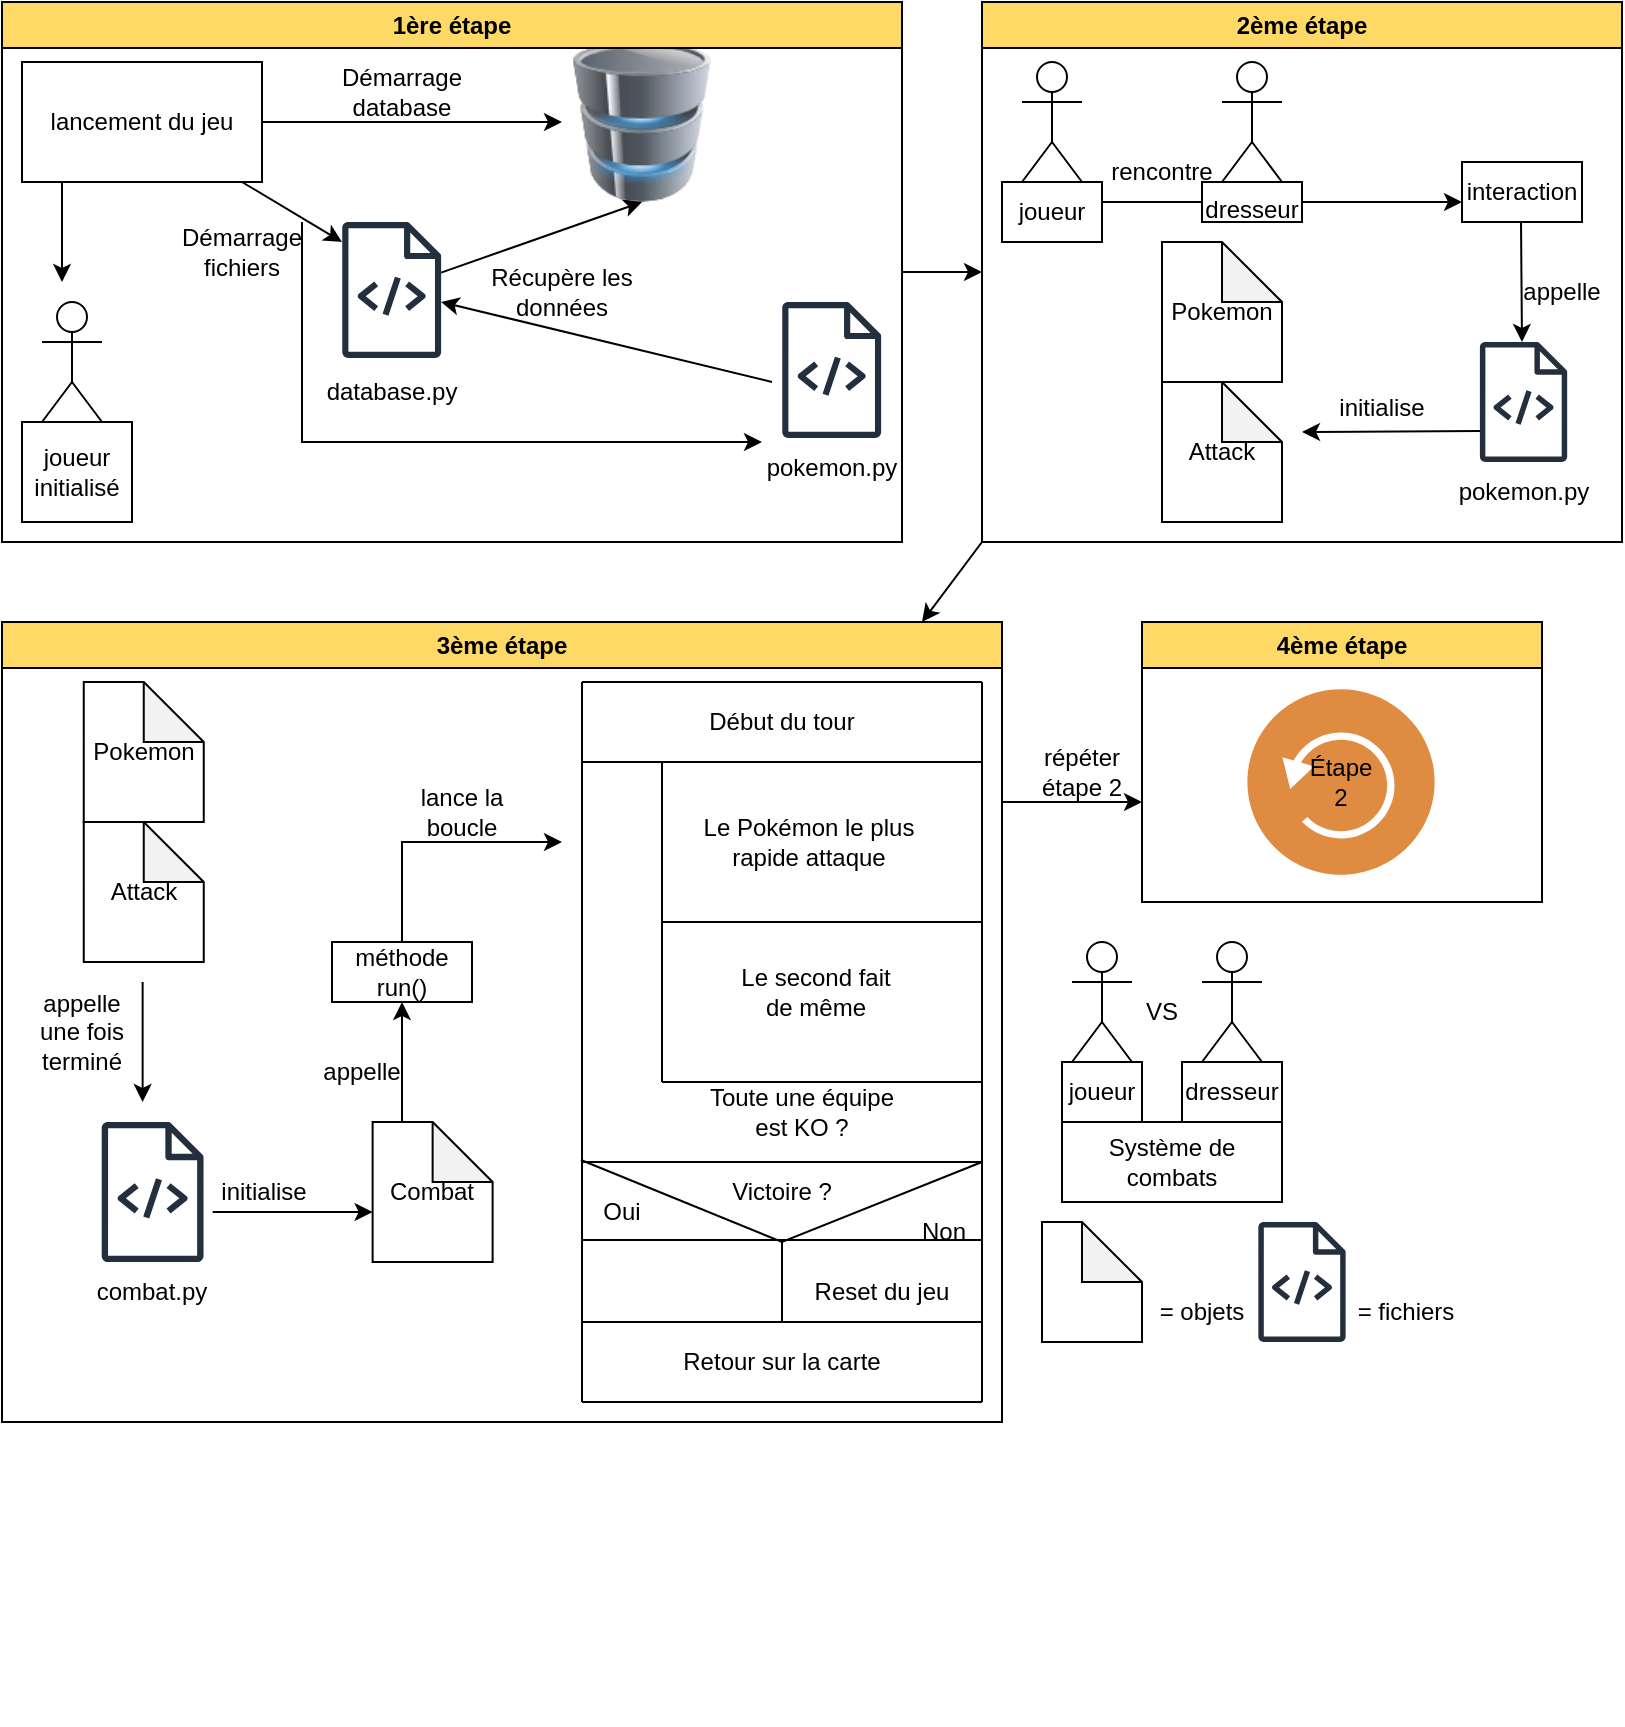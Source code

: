 <mxfile version="24.7.5">
  <diagram name="Page-1" id="R1P1iKcJD7yiHj85TyFV">
    <mxGraphModel dx="1658" dy="828" grid="1" gridSize="10" guides="1" tooltips="1" connect="1" arrows="1" fold="1" page="1" pageScale="1" pageWidth="827" pageHeight="1169" math="0" shadow="0">
      <root>
        <mxCell id="0" />
        <mxCell id="1" parent="0" />
        <mxCell id="o2rhCC7C27m-onlKAYk0-3" value="" style="image;html=1;image=img/lib/clip_art/computers/Database_128x128.png" vertex="1" parent="1">
          <mxGeometry x="290" y="30" width="80" height="80" as="geometry" />
        </mxCell>
        <mxCell id="o2rhCC7C27m-onlKAYk0-54" style="edgeStyle=orthogonalEdgeStyle;rounded=0;orthogonalLoop=1;jettySize=auto;html=1;entryX=0;entryY=0.5;entryDx=0;entryDy=0;" edge="1" parent="1" source="o2rhCC7C27m-onlKAYk0-26" target="o2rhCC7C27m-onlKAYk0-53">
          <mxGeometry relative="1" as="geometry" />
        </mxCell>
        <mxCell id="o2rhCC7C27m-onlKAYk0-26" value="1ère étape" style="swimlane;whiteSpace=wrap;html=1;fillColor=#FFD966;" vertex="1" parent="1">
          <mxGeometry x="10" y="10" width="450" height="270" as="geometry">
            <mxRectangle x="30" y="10" width="100" height="30" as="alternateBounds" />
          </mxGeometry>
        </mxCell>
        <mxCell id="o2rhCC7C27m-onlKAYk0-11" value="Récupère les données" style="text;html=1;align=center;verticalAlign=middle;whiteSpace=wrap;rounded=0;rotation=0;" vertex="1" parent="o2rhCC7C27m-onlKAYk0-26">
          <mxGeometry x="240" y="130" width="80" height="30" as="geometry" />
        </mxCell>
        <mxCell id="o2rhCC7C27m-onlKAYk0-40" value="" style="endArrow=classic;html=1;rounded=0;exitX=1;exitY=0;exitDx=0;exitDy=0;" edge="1" parent="o2rhCC7C27m-onlKAYk0-26" source="o2rhCC7C27m-onlKAYk0-8">
          <mxGeometry width="50" height="50" relative="1" as="geometry">
            <mxPoint x="150" y="170" as="sourcePoint" />
            <mxPoint x="380" y="220" as="targetPoint" />
            <Array as="points">
              <mxPoint x="150" y="220" />
            </Array>
          </mxGeometry>
        </mxCell>
        <mxCell id="o2rhCC7C27m-onlKAYk0-19" value="Actor" style="shape=umlActor;verticalLabelPosition=bottom;verticalAlign=top;html=1;outlineConnect=0;" vertex="1" parent="o2rhCC7C27m-onlKAYk0-26">
          <mxGeometry x="20" y="150" width="30" height="60" as="geometry" />
        </mxCell>
        <mxCell id="o2rhCC7C27m-onlKAYk0-20" value="joueur&lt;div&gt;initialisé&lt;/div&gt;" style="rounded=0;whiteSpace=wrap;html=1;" vertex="1" parent="o2rhCC7C27m-onlKAYk0-26">
          <mxGeometry x="10" y="210" width="55" height="50" as="geometry" />
        </mxCell>
        <mxCell id="o2rhCC7C27m-onlKAYk0-1" value="lancement du jeu" style="rounded=0;whiteSpace=wrap;html=1;" vertex="1" parent="1">
          <mxGeometry x="20" y="40" width="120" height="60" as="geometry" />
        </mxCell>
        <mxCell id="o2rhCC7C27m-onlKAYk0-2" value="" style="endArrow=classic;html=1;rounded=0;entryX=0;entryY=0.5;entryDx=0;entryDy=0;" edge="1" parent="1" target="o2rhCC7C27m-onlKAYk0-3">
          <mxGeometry width="50" height="50" relative="1" as="geometry">
            <mxPoint x="140" y="70" as="sourcePoint" />
            <mxPoint x="220" y="70" as="targetPoint" />
          </mxGeometry>
        </mxCell>
        <mxCell id="o2rhCC7C27m-onlKAYk0-5" value="" style="endArrow=classic;html=1;rounded=0;" edge="1" parent="1" source="o2rhCC7C27m-onlKAYk0-1">
          <mxGeometry width="50" height="50" relative="1" as="geometry">
            <mxPoint x="80" y="150" as="sourcePoint" />
            <mxPoint x="180" y="130" as="targetPoint" />
          </mxGeometry>
        </mxCell>
        <mxCell id="o2rhCC7C27m-onlKAYk0-6" value="" style="sketch=0;outlineConnect=0;fontColor=#232F3E;gradientColor=none;fillColor=#232F3D;strokeColor=none;dashed=0;verticalLabelPosition=bottom;verticalAlign=top;align=center;html=1;fontSize=12;fontStyle=0;aspect=fixed;pointerEvents=1;shape=mxgraph.aws4.source_code;" vertex="1" parent="1">
          <mxGeometry x="180" y="120" width="49.69" height="68" as="geometry" />
        </mxCell>
        <mxCell id="o2rhCC7C27m-onlKAYk0-7" value="Démarrage database" style="text;html=1;align=center;verticalAlign=middle;whiteSpace=wrap;rounded=0;" vertex="1" parent="1">
          <mxGeometry x="180" y="40" width="60" height="30" as="geometry" />
        </mxCell>
        <mxCell id="o2rhCC7C27m-onlKAYk0-8" value="Démarrage fichiers" style="text;html=1;align=center;verticalAlign=middle;whiteSpace=wrap;rounded=0;" vertex="1" parent="1">
          <mxGeometry x="100" y="120" width="60" height="30" as="geometry" />
        </mxCell>
        <mxCell id="o2rhCC7C27m-onlKAYk0-9" value="" style="endArrow=classic;html=1;rounded=0;" edge="1" parent="1" source="o2rhCC7C27m-onlKAYk0-6">
          <mxGeometry width="50" height="50" relative="1" as="geometry">
            <mxPoint x="250" y="170" as="sourcePoint" />
            <mxPoint x="330" y="110" as="targetPoint" />
            <Array as="points">
              <mxPoint x="330" y="110" />
            </Array>
          </mxGeometry>
        </mxCell>
        <mxCell id="o2rhCC7C27m-onlKAYk0-15" value="" style="sketch=0;outlineConnect=0;fontColor=#232F3E;gradientColor=none;fillColor=#232F3D;strokeColor=none;dashed=0;verticalLabelPosition=bottom;verticalAlign=top;align=center;html=1;fontSize=12;fontStyle=0;aspect=fixed;pointerEvents=1;shape=mxgraph.aws4.source_code;" vertex="1" parent="1">
          <mxGeometry x="400" y="160" width="49.69" height="68" as="geometry" />
        </mxCell>
        <mxCell id="o2rhCC7C27m-onlKAYk0-18" value="" style="endArrow=classic;html=1;rounded=0;" edge="1" parent="1">
          <mxGeometry width="50" height="50" relative="1" as="geometry">
            <mxPoint x="40" y="100" as="sourcePoint" />
            <mxPoint x="40" y="150" as="targetPoint" />
          </mxGeometry>
        </mxCell>
        <mxCell id="o2rhCC7C27m-onlKAYk0-22" value="database.py" style="text;html=1;align=center;verticalAlign=middle;whiteSpace=wrap;rounded=0;" vertex="1" parent="1">
          <mxGeometry x="175" y="190" width="60" height="30" as="geometry" />
        </mxCell>
        <mxCell id="o2rhCC7C27m-onlKAYk0-23" value="pokemon.py" style="text;html=1;align=center;verticalAlign=middle;whiteSpace=wrap;rounded=0;" vertex="1" parent="1">
          <mxGeometry x="395" y="228" width="60" height="30" as="geometry" />
        </mxCell>
        <mxCell id="o2rhCC7C27m-onlKAYk0-29" value="Actor" style="shape=umlActor;verticalLabelPosition=bottom;verticalAlign=top;html=1;outlineConnect=0;" vertex="1" parent="1">
          <mxGeometry x="520" y="40" width="30" height="60" as="geometry" />
        </mxCell>
        <mxCell id="o2rhCC7C27m-onlKAYk0-30" value="joueur" style="rounded=0;whiteSpace=wrap;html=1;" vertex="1" parent="1">
          <mxGeometry x="510" y="100" width="50" height="30" as="geometry" />
        </mxCell>
        <mxCell id="o2rhCC7C27m-onlKAYk0-31" value="" style="endArrow=classic;html=1;rounded=0;" edge="1" parent="1">
          <mxGeometry width="50" height="50" relative="1" as="geometry">
            <mxPoint x="560" y="110" as="sourcePoint" />
            <mxPoint x="620" y="110" as="targetPoint" />
          </mxGeometry>
        </mxCell>
        <mxCell id="o2rhCC7C27m-onlKAYk0-35" value="" style="endArrow=classic;html=1;rounded=0;" edge="1" parent="1">
          <mxGeometry width="50" height="50" relative="1" as="geometry">
            <mxPoint x="650" y="110" as="sourcePoint" />
            <mxPoint x="740" y="110" as="targetPoint" />
          </mxGeometry>
        </mxCell>
        <mxCell id="o2rhCC7C27m-onlKAYk0-36" value="rencontre" style="text;html=1;align=center;verticalAlign=middle;whiteSpace=wrap;rounded=0;" vertex="1" parent="1">
          <mxGeometry x="560" y="80" width="60" height="30" as="geometry" />
        </mxCell>
        <mxCell id="o2rhCC7C27m-onlKAYk0-39" value="" style="endArrow=classic;html=1;rounded=0;" edge="1" parent="1" target="o2rhCC7C27m-onlKAYk0-6">
          <mxGeometry width="50" height="50" relative="1" as="geometry">
            <mxPoint x="395" y="200" as="sourcePoint" />
            <mxPoint x="360" y="210" as="targetPoint" />
          </mxGeometry>
        </mxCell>
        <mxCell id="o2rhCC7C27m-onlKAYk0-41" value="interaction" style="rounded=0;whiteSpace=wrap;html=1;" vertex="1" parent="1">
          <mxGeometry x="740" y="90" width="60" height="30" as="geometry" />
        </mxCell>
        <mxCell id="o2rhCC7C27m-onlKAYk0-42" value="" style="endArrow=classic;html=1;rounded=0;" edge="1" parent="1">
          <mxGeometry width="50" height="50" relative="1" as="geometry">
            <mxPoint x="769.5" y="120" as="sourcePoint" />
            <mxPoint x="770" y="180" as="targetPoint" />
          </mxGeometry>
        </mxCell>
        <mxCell id="o2rhCC7C27m-onlKAYk0-43" value="appelle" style="text;html=1;align=center;verticalAlign=middle;whiteSpace=wrap;rounded=0;" vertex="1" parent="1">
          <mxGeometry x="760" y="140" width="60" height="30" as="geometry" />
        </mxCell>
        <mxCell id="o2rhCC7C27m-onlKAYk0-47" value="" style="endArrow=classic;html=1;rounded=0;" edge="1" parent="1">
          <mxGeometry width="50" height="50" relative="1" as="geometry">
            <mxPoint x="749" y="224.5" as="sourcePoint" />
            <mxPoint x="660" y="225" as="targetPoint" />
          </mxGeometry>
        </mxCell>
        <mxCell id="o2rhCC7C27m-onlKAYk0-52" value="initialise" style="text;html=1;align=center;verticalAlign=middle;whiteSpace=wrap;rounded=0;" vertex="1" parent="1">
          <mxGeometry x="670" y="198" width="60" height="30" as="geometry" />
        </mxCell>
        <mxCell id="o2rhCC7C27m-onlKAYk0-53" value="2ème étape" style="swimlane;whiteSpace=wrap;html=1;fillColor=#FFD966;" vertex="1" parent="1">
          <mxGeometry x="500" y="10" width="320" height="270" as="geometry" />
        </mxCell>
        <mxCell id="o2rhCC7C27m-onlKAYk0-32" value="Actor" style="shape=umlActor;verticalLabelPosition=bottom;verticalAlign=top;html=1;outlineConnect=0;rotation=0;" vertex="1" parent="o2rhCC7C27m-onlKAYk0-53">
          <mxGeometry x="120" y="30" width="30" height="60" as="geometry" />
        </mxCell>
        <mxCell id="o2rhCC7C27m-onlKAYk0-33" value="dresseur" style="whiteSpace=wrap;html=1;verticalAlign=top;" vertex="1" parent="o2rhCC7C27m-onlKAYk0-53">
          <mxGeometry x="110" y="90" width="50" height="20" as="geometry" />
        </mxCell>
        <mxCell id="o2rhCC7C27m-onlKAYk0-46" value="pokemon.py" style="text;html=1;align=center;verticalAlign=middle;whiteSpace=wrap;rounded=0;" vertex="1" parent="o2rhCC7C27m-onlKAYk0-53">
          <mxGeometry x="240.77" y="230" width="60" height="30" as="geometry" />
        </mxCell>
        <mxCell id="o2rhCC7C27m-onlKAYk0-49" value="Attack" style="shape=note;whiteSpace=wrap;html=1;backgroundOutline=1;darkOpacity=0.05;" vertex="1" parent="o2rhCC7C27m-onlKAYk0-53">
          <mxGeometry x="90" y="190" width="60" height="70" as="geometry" />
        </mxCell>
        <mxCell id="o2rhCC7C27m-onlKAYk0-48" value="Pokemon" style="shape=note;whiteSpace=wrap;html=1;backgroundOutline=1;darkOpacity=0.05;" vertex="1" parent="o2rhCC7C27m-onlKAYk0-53">
          <mxGeometry x="90" y="120" width="60" height="70" as="geometry" />
        </mxCell>
        <mxCell id="o2rhCC7C27m-onlKAYk0-37" value="" style="sketch=0;outlineConnect=0;fontColor=#232F3E;gradientColor=none;fillColor=#232F3D;strokeColor=none;dashed=0;verticalLabelPosition=bottom;verticalAlign=top;align=center;html=1;fontSize=12;fontStyle=0;aspect=fixed;pointerEvents=1;shape=mxgraph.aws4.source_code;" vertex="1" parent="o2rhCC7C27m-onlKAYk0-53">
          <mxGeometry x="248.85" y="170" width="43.84" height="60" as="geometry" />
        </mxCell>
        <mxCell id="o2rhCC7C27m-onlKAYk0-118" value="" style="endArrow=classic;html=1;rounded=0;entryX=0.92;entryY=0;entryDx=0;entryDy=0;entryPerimeter=0;" edge="1" parent="o2rhCC7C27m-onlKAYk0-53" target="o2rhCC7C27m-onlKAYk0-112">
          <mxGeometry width="50" height="50" relative="1" as="geometry">
            <mxPoint y="270" as="sourcePoint" />
            <mxPoint x="50" y="220" as="targetPoint" />
          </mxGeometry>
        </mxCell>
        <mxCell id="o2rhCC7C27m-onlKAYk0-56" value="Attack" style="shape=note;whiteSpace=wrap;html=1;backgroundOutline=1;darkOpacity=0.05;" vertex="1" parent="1">
          <mxGeometry x="50.88" y="420" width="60" height="70" as="geometry" />
        </mxCell>
        <mxCell id="o2rhCC7C27m-onlKAYk0-57" value="Pokemon" style="shape=note;whiteSpace=wrap;html=1;backgroundOutline=1;darkOpacity=0.05;" vertex="1" parent="1">
          <mxGeometry x="50.88" y="350" width="60" height="70" as="geometry" />
        </mxCell>
        <mxCell id="o2rhCC7C27m-onlKAYk0-58" value="" style="endArrow=classic;html=1;rounded=0;" edge="1" parent="1">
          <mxGeometry width="50" height="50" relative="1" as="geometry">
            <mxPoint x="115.31" y="615" as="sourcePoint" />
            <mxPoint x="195.31" y="615" as="targetPoint" />
          </mxGeometry>
        </mxCell>
        <mxCell id="o2rhCC7C27m-onlKAYk0-65" value="" style="group" vertex="1" connectable="0" parent="1">
          <mxGeometry x="540" y="480" width="110" height="130" as="geometry" />
        </mxCell>
        <mxCell id="o2rhCC7C27m-onlKAYk0-59" value="Actor" style="shape=umlActor;verticalLabelPosition=bottom;verticalAlign=top;html=1;outlineConnect=0;" vertex="1" parent="o2rhCC7C27m-onlKAYk0-65">
          <mxGeometry x="5" width="30" height="60" as="geometry" />
        </mxCell>
        <mxCell id="o2rhCC7C27m-onlKAYk0-60" value="Actor" style="shape=umlActor;verticalLabelPosition=bottom;verticalAlign=top;html=1;outlineConnect=0;rotation=0;" vertex="1" parent="o2rhCC7C27m-onlKAYk0-65">
          <mxGeometry x="70" width="30" height="60" as="geometry" />
        </mxCell>
        <mxCell id="o2rhCC7C27m-onlKAYk0-61" value="dresseur" style="rounded=0;whiteSpace=wrap;html=1;" vertex="1" parent="o2rhCC7C27m-onlKAYk0-65">
          <mxGeometry x="60" y="60" width="50" height="30" as="geometry" />
        </mxCell>
        <mxCell id="o2rhCC7C27m-onlKAYk0-62" value="joueur" style="rounded=0;whiteSpace=wrap;html=1;" vertex="1" parent="o2rhCC7C27m-onlKAYk0-65">
          <mxGeometry y="60" width="40" height="30" as="geometry" />
        </mxCell>
        <mxCell id="o2rhCC7C27m-onlKAYk0-63" value="VS" style="text;html=1;align=center;verticalAlign=middle;whiteSpace=wrap;rounded=0;" vertex="1" parent="o2rhCC7C27m-onlKAYk0-65">
          <mxGeometry x="20" y="20" width="60" height="30" as="geometry" />
        </mxCell>
        <mxCell id="o2rhCC7C27m-onlKAYk0-64" value="Système de combats" style="rounded=0;whiteSpace=wrap;html=1;" vertex="1" parent="o2rhCC7C27m-onlKAYk0-65">
          <mxGeometry y="90" width="110" height="40" as="geometry" />
        </mxCell>
        <mxCell id="o2rhCC7C27m-onlKAYk0-69" value="Combat" style="shape=note;whiteSpace=wrap;html=1;backgroundOutline=1;darkOpacity=0.05;" vertex="1" parent="1">
          <mxGeometry x="195.31" y="570" width="60" height="70" as="geometry" />
        </mxCell>
        <mxCell id="o2rhCC7C27m-onlKAYk0-70" value="" style="sketch=0;outlineConnect=0;fontColor=#232F3E;gradientColor=none;fillColor=#232F3D;strokeColor=none;dashed=0;verticalLabelPosition=bottom;verticalAlign=top;align=center;html=1;fontSize=12;fontStyle=0;aspect=fixed;pointerEvents=1;shape=mxgraph.aws4.source_code;" vertex="1" parent="1">
          <mxGeometry x="59.73" y="570" width="51.15" height="70" as="geometry" />
        </mxCell>
        <mxCell id="o2rhCC7C27m-onlKAYk0-71" value="combat.py" style="text;html=1;align=center;verticalAlign=middle;whiteSpace=wrap;rounded=0;" vertex="1" parent="1">
          <mxGeometry x="55.31" y="640" width="60" height="30" as="geometry" />
        </mxCell>
        <mxCell id="o2rhCC7C27m-onlKAYk0-72" value="initialise" style="text;html=1;align=center;verticalAlign=middle;whiteSpace=wrap;rounded=0;" vertex="1" parent="1">
          <mxGeometry x="111.31" y="590" width="60" height="30" as="geometry" />
        </mxCell>
        <mxCell id="o2rhCC7C27m-onlKAYk0-73" value="" style="endArrow=classic;html=1;rounded=0;" edge="1" parent="1">
          <mxGeometry width="50" height="50" relative="1" as="geometry">
            <mxPoint x="80.31" y="500" as="sourcePoint" />
            <mxPoint x="80.31" y="560" as="targetPoint" />
          </mxGeometry>
        </mxCell>
        <mxCell id="o2rhCC7C27m-onlKAYk0-75" value="appelle une fois terminé" style="text;html=1;align=center;verticalAlign=middle;whiteSpace=wrap;rounded=0;" vertex="1" parent="1">
          <mxGeometry x="20" y="510" width="60" height="30" as="geometry" />
        </mxCell>
        <mxCell id="o2rhCC7C27m-onlKAYk0-76" value="" style="endArrow=classic;html=1;rounded=0;" edge="1" parent="1">
          <mxGeometry width="50" height="50" relative="1" as="geometry">
            <mxPoint x="210" y="570" as="sourcePoint" />
            <mxPoint x="210" y="510" as="targetPoint" />
          </mxGeometry>
        </mxCell>
        <mxCell id="o2rhCC7C27m-onlKAYk0-77" value="méthode run()" style="rounded=0;whiteSpace=wrap;html=1;" vertex="1" parent="1">
          <mxGeometry x="175" y="480" width="70" height="30" as="geometry" />
        </mxCell>
        <mxCell id="o2rhCC7C27m-onlKAYk0-78" value="" style="endArrow=classic;html=1;rounded=0;" edge="1" parent="1">
          <mxGeometry width="50" height="50" relative="1" as="geometry">
            <mxPoint x="210" y="480" as="sourcePoint" />
            <mxPoint x="290" y="430" as="targetPoint" />
            <Array as="points">
              <mxPoint x="210" y="430" />
            </Array>
          </mxGeometry>
        </mxCell>
        <mxCell id="o2rhCC7C27m-onlKAYk0-79" value="appelle" style="text;html=1;align=center;verticalAlign=middle;whiteSpace=wrap;rounded=0;" vertex="1" parent="1">
          <mxGeometry x="160" y="530" width="60" height="30" as="geometry" />
        </mxCell>
        <mxCell id="o2rhCC7C27m-onlKAYk0-80" value="lance la boucle" style="text;html=1;align=center;verticalAlign=middle;whiteSpace=wrap;rounded=0;" vertex="1" parent="1">
          <mxGeometry x="210" y="400" width="60" height="30" as="geometry" />
        </mxCell>
        <mxCell id="o2rhCC7C27m-onlKAYk0-97" value="" style="endArrow=none;html=1;rounded=0;" edge="1" parent="1">
          <mxGeometry width="50" height="50" relative="1" as="geometry">
            <mxPoint x="459" y="870" as="sourcePoint" />
            <mxPoint x="459" y="870" as="targetPoint" />
          </mxGeometry>
        </mxCell>
        <mxCell id="o2rhCC7C27m-onlKAYk0-113" style="edgeStyle=orthogonalEdgeStyle;rounded=0;orthogonalLoop=1;jettySize=auto;html=1;" edge="1" parent="1">
          <mxGeometry relative="1" as="geometry">
            <mxPoint x="580" y="410" as="targetPoint" />
            <mxPoint x="510" y="410" as="sourcePoint" />
          </mxGeometry>
        </mxCell>
        <mxCell id="o2rhCC7C27m-onlKAYk0-112" value="3ème étape" style="swimlane;whiteSpace=wrap;html=1;fillColor=#FFD966;" vertex="1" parent="1">
          <mxGeometry x="10" y="320" width="500" height="400" as="geometry" />
        </mxCell>
        <mxCell id="o2rhCC7C27m-onlKAYk0-106" value="Non" style="text;html=1;align=center;verticalAlign=middle;whiteSpace=wrap;rounded=0;" vertex="1" parent="o2rhCC7C27m-onlKAYk0-112">
          <mxGeometry x="441" y="290" width="60" height="30" as="geometry" />
        </mxCell>
        <mxCell id="o2rhCC7C27m-onlKAYk0-86" value="" style="endArrow=none;html=1;rounded=0;" edge="1" parent="o2rhCC7C27m-onlKAYk0-112">
          <mxGeometry width="50" height="50" relative="1" as="geometry">
            <mxPoint x="430" y="260" as="sourcePoint" />
            <mxPoint x="430" y="260" as="targetPoint" />
          </mxGeometry>
        </mxCell>
        <mxCell id="o2rhCC7C27m-onlKAYk0-87" value="" style="endArrow=none;html=1;rounded=0;" edge="1" parent="o2rhCC7C27m-onlKAYk0-112">
          <mxGeometry width="50" height="50" relative="1" as="geometry">
            <mxPoint x="290" y="70" as="sourcePoint" />
            <mxPoint x="490" y="70" as="targetPoint" />
          </mxGeometry>
        </mxCell>
        <mxCell id="o2rhCC7C27m-onlKAYk0-88" value="" style="endArrow=none;html=1;rounded=0;" edge="1" parent="o2rhCC7C27m-onlKAYk0-112">
          <mxGeometry width="50" height="50" relative="1" as="geometry">
            <mxPoint x="290" y="390" as="sourcePoint" />
            <mxPoint x="290" y="30" as="targetPoint" />
          </mxGeometry>
        </mxCell>
        <mxCell id="o2rhCC7C27m-onlKAYk0-89" value="" style="endArrow=none;html=1;rounded=0;" edge="1" parent="o2rhCC7C27m-onlKAYk0-112">
          <mxGeometry width="50" height="50" relative="1" as="geometry">
            <mxPoint x="290" y="270" as="sourcePoint" />
            <mxPoint x="490" y="270" as="targetPoint" />
          </mxGeometry>
        </mxCell>
        <mxCell id="o2rhCC7C27m-onlKAYk0-90" value="" style="endArrow=none;html=1;rounded=0;" edge="1" parent="o2rhCC7C27m-onlKAYk0-112">
          <mxGeometry width="50" height="50" relative="1" as="geometry">
            <mxPoint x="490" y="390" as="sourcePoint" />
            <mxPoint x="490" y="30" as="targetPoint" />
          </mxGeometry>
        </mxCell>
        <mxCell id="o2rhCC7C27m-onlKAYk0-91" value="" style="endArrow=none;html=1;rounded=0;" edge="1" parent="o2rhCC7C27m-onlKAYk0-112">
          <mxGeometry width="50" height="50" relative="1" as="geometry">
            <mxPoint x="330" y="230" as="sourcePoint" />
            <mxPoint x="490" y="230" as="targetPoint" />
          </mxGeometry>
        </mxCell>
        <mxCell id="o2rhCC7C27m-onlKAYk0-92" value="" style="endArrow=none;html=1;rounded=0;" edge="1" parent="o2rhCC7C27m-onlKAYk0-112">
          <mxGeometry width="50" height="50" relative="1" as="geometry">
            <mxPoint x="330" y="230" as="sourcePoint" />
            <mxPoint x="330" y="70" as="targetPoint" />
          </mxGeometry>
        </mxCell>
        <mxCell id="o2rhCC7C27m-onlKAYk0-94" value="Le Pokémon le plus rapide attaque" style="text;html=1;align=center;verticalAlign=middle;whiteSpace=wrap;rounded=0;" vertex="1" parent="o2rhCC7C27m-onlKAYk0-112">
          <mxGeometry x="348" y="90" width="111" height="40" as="geometry" />
        </mxCell>
        <mxCell id="o2rhCC7C27m-onlKAYk0-95" value="Le second fait de même" style="text;html=1;align=center;verticalAlign=middle;whiteSpace=wrap;rounded=0;" vertex="1" parent="o2rhCC7C27m-onlKAYk0-112">
          <mxGeometry x="365" y="170" width="84" height="30" as="geometry" />
        </mxCell>
        <mxCell id="o2rhCC7C27m-onlKAYk0-96" value="Toute une équipe est KO ?" style="text;html=1;align=center;verticalAlign=middle;whiteSpace=wrap;rounded=0;" vertex="1" parent="o2rhCC7C27m-onlKAYk0-112">
          <mxGeometry x="345" y="230" width="110" height="30" as="geometry" />
        </mxCell>
        <mxCell id="o2rhCC7C27m-onlKAYk0-98" value="" style="endArrow=none;html=1;rounded=0;" edge="1" parent="o2rhCC7C27m-onlKAYk0-112">
          <mxGeometry width="50" height="50" relative="1" as="geometry">
            <mxPoint x="290" y="30" as="sourcePoint" />
            <mxPoint x="490" y="30" as="targetPoint" />
          </mxGeometry>
        </mxCell>
        <mxCell id="o2rhCC7C27m-onlKAYk0-99" value="" style="endArrow=none;html=1;rounded=0;" edge="1" parent="o2rhCC7C27m-onlKAYk0-112">
          <mxGeometry width="50" height="50" relative="1" as="geometry">
            <mxPoint x="289.5" y="269" as="sourcePoint" />
            <mxPoint x="490" y="270" as="targetPoint" />
            <Array as="points">
              <mxPoint x="390" y="310" />
            </Array>
          </mxGeometry>
        </mxCell>
        <mxCell id="o2rhCC7C27m-onlKAYk0-100" value="" style="endArrow=none;html=1;rounded=0;" edge="1" parent="o2rhCC7C27m-onlKAYk0-112">
          <mxGeometry width="50" height="50" relative="1" as="geometry">
            <mxPoint x="290" y="390" as="sourcePoint" />
            <mxPoint x="490" y="390" as="targetPoint" />
          </mxGeometry>
        </mxCell>
        <mxCell id="o2rhCC7C27m-onlKAYk0-101" value="" style="endArrow=none;html=1;rounded=0;" edge="1" parent="o2rhCC7C27m-onlKAYk0-112">
          <mxGeometry width="50" height="50" relative="1" as="geometry">
            <mxPoint x="490" y="309" as="sourcePoint" />
            <mxPoint x="290.09" y="309" as="targetPoint" />
          </mxGeometry>
        </mxCell>
        <mxCell id="o2rhCC7C27m-onlKAYk0-103" value="" style="endArrow=none;html=1;rounded=0;" edge="1" parent="o2rhCC7C27m-onlKAYk0-112">
          <mxGeometry width="50" height="50" relative="1" as="geometry">
            <mxPoint x="290" y="350" as="sourcePoint" />
            <mxPoint x="490" y="350" as="targetPoint" />
          </mxGeometry>
        </mxCell>
        <mxCell id="o2rhCC7C27m-onlKAYk0-104" value="Victoire ?" style="text;html=1;align=center;verticalAlign=middle;whiteSpace=wrap;rounded=0;" vertex="1" parent="o2rhCC7C27m-onlKAYk0-112">
          <mxGeometry x="360" y="270" width="60" height="30" as="geometry" />
        </mxCell>
        <mxCell id="o2rhCC7C27m-onlKAYk0-105" value="Oui" style="text;html=1;align=center;verticalAlign=middle;whiteSpace=wrap;rounded=0;" vertex="1" parent="o2rhCC7C27m-onlKAYk0-112">
          <mxGeometry x="280" y="280" width="60" height="30" as="geometry" />
        </mxCell>
        <mxCell id="o2rhCC7C27m-onlKAYk0-107" value="" style="endArrow=none;html=1;rounded=0;" edge="1" parent="o2rhCC7C27m-onlKAYk0-112">
          <mxGeometry width="50" height="50" relative="1" as="geometry">
            <mxPoint x="390" y="350" as="sourcePoint" />
            <mxPoint x="390" y="310" as="targetPoint" />
          </mxGeometry>
        </mxCell>
        <mxCell id="o2rhCC7C27m-onlKAYk0-108" value="Reset du jeu" style="text;html=1;align=center;verticalAlign=middle;whiteSpace=wrap;rounded=0;" vertex="1" parent="o2rhCC7C27m-onlKAYk0-112">
          <mxGeometry x="400" y="320" width="80" height="30" as="geometry" />
        </mxCell>
        <mxCell id="o2rhCC7C27m-onlKAYk0-109" value="Retour sur la carte" style="text;html=1;align=center;verticalAlign=middle;whiteSpace=wrap;rounded=0;" vertex="1" parent="o2rhCC7C27m-onlKAYk0-112">
          <mxGeometry x="290" y="350" width="200" height="40" as="geometry" />
        </mxCell>
        <mxCell id="o2rhCC7C27m-onlKAYk0-110" value="Début du tour" style="text;html=1;align=center;verticalAlign=middle;whiteSpace=wrap;rounded=0;" vertex="1" parent="o2rhCC7C27m-onlKAYk0-112">
          <mxGeometry x="290" y="30" width="200" height="40" as="geometry" />
        </mxCell>
        <mxCell id="o2rhCC7C27m-onlKAYk0-111" value="" style="endArrow=none;html=1;rounded=0;" edge="1" parent="o2rhCC7C27m-onlKAYk0-112">
          <mxGeometry width="50" height="50" relative="1" as="geometry">
            <mxPoint x="330" y="150" as="sourcePoint" />
            <mxPoint x="490" y="150" as="targetPoint" />
          </mxGeometry>
        </mxCell>
        <mxCell id="o2rhCC7C27m-onlKAYk0-114" value="4ème étape" style="swimlane;whiteSpace=wrap;html=1;fillColor=#FFD966;" vertex="1" parent="1">
          <mxGeometry x="580" y="320" width="200" height="140" as="geometry" />
        </mxCell>
        <mxCell id="o2rhCC7C27m-onlKAYk0-116" value="" style="sketch=0;pointerEvents=1;shadow=0;dashed=0;html=1;strokeColor=none;fillColor=#DF8C42;labelPosition=center;verticalLabelPosition=bottom;verticalAlign=top;align=center;outlineConnect=0;shape=mxgraph.veeam2.restored;" vertex="1" parent="o2rhCC7C27m-onlKAYk0-114">
          <mxGeometry x="49" y="30" width="101" height="100" as="geometry" />
        </mxCell>
        <mxCell id="o2rhCC7C27m-onlKAYk0-117" value="Étape 2" style="text;html=1;align=center;verticalAlign=middle;whiteSpace=wrap;rounded=0;" vertex="1" parent="o2rhCC7C27m-onlKAYk0-114">
          <mxGeometry x="82" y="67.5" width="35" height="25" as="geometry" />
        </mxCell>
        <mxCell id="o2rhCC7C27m-onlKAYk0-115" value="répéter étape 2" style="text;html=1;align=center;verticalAlign=middle;whiteSpace=wrap;rounded=0;" vertex="1" parent="1">
          <mxGeometry x="520" y="380" width="60" height="30" as="geometry" />
        </mxCell>
        <mxCell id="o2rhCC7C27m-onlKAYk0-119" value="" style="shape=note;whiteSpace=wrap;html=1;backgroundOutline=1;darkOpacity=0.05;" vertex="1" parent="1">
          <mxGeometry x="530" y="620" width="50" height="60" as="geometry" />
        </mxCell>
        <mxCell id="o2rhCC7C27m-onlKAYk0-120" value="= objets" style="text;html=1;align=center;verticalAlign=middle;whiteSpace=wrap;rounded=0;" vertex="1" parent="1">
          <mxGeometry x="580" y="650" width="60" height="30" as="geometry" />
        </mxCell>
        <mxCell id="o2rhCC7C27m-onlKAYk0-121" value="" style="sketch=0;outlineConnect=0;fontColor=#232F3E;gradientColor=none;fillColor=#232F3D;strokeColor=none;dashed=0;verticalLabelPosition=bottom;verticalAlign=top;align=center;html=1;fontSize=12;fontStyle=0;aspect=fixed;pointerEvents=1;shape=mxgraph.aws4.source_code;" vertex="1" parent="1">
          <mxGeometry x="638.07" y="620" width="43.85" height="60" as="geometry" />
        </mxCell>
        <mxCell id="o2rhCC7C27m-onlKAYk0-122" value="= fichiers" style="text;html=1;align=center;verticalAlign=middle;whiteSpace=wrap;rounded=0;" vertex="1" parent="1">
          <mxGeometry x="682" y="650" width="60" height="30" as="geometry" />
        </mxCell>
      </root>
    </mxGraphModel>
  </diagram>
</mxfile>
